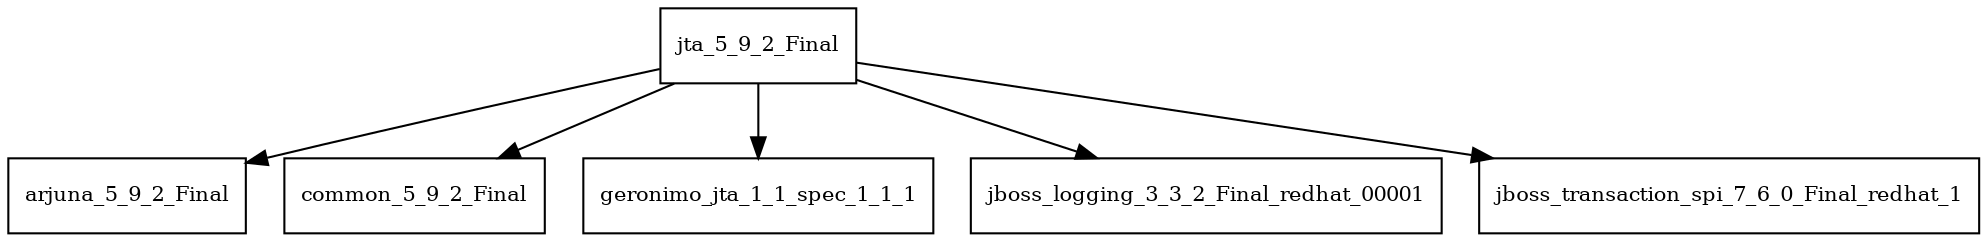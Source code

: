 digraph jta_5_9_2_Final_dependencies {
  node [shape = box, fontsize=10.0];
  jta_5_9_2_Final -> arjuna_5_9_2_Final;
  jta_5_9_2_Final -> common_5_9_2_Final;
  jta_5_9_2_Final -> geronimo_jta_1_1_spec_1_1_1;
  jta_5_9_2_Final -> jboss_logging_3_3_2_Final_redhat_00001;
  jta_5_9_2_Final -> jboss_transaction_spi_7_6_0_Final_redhat_1;
}
